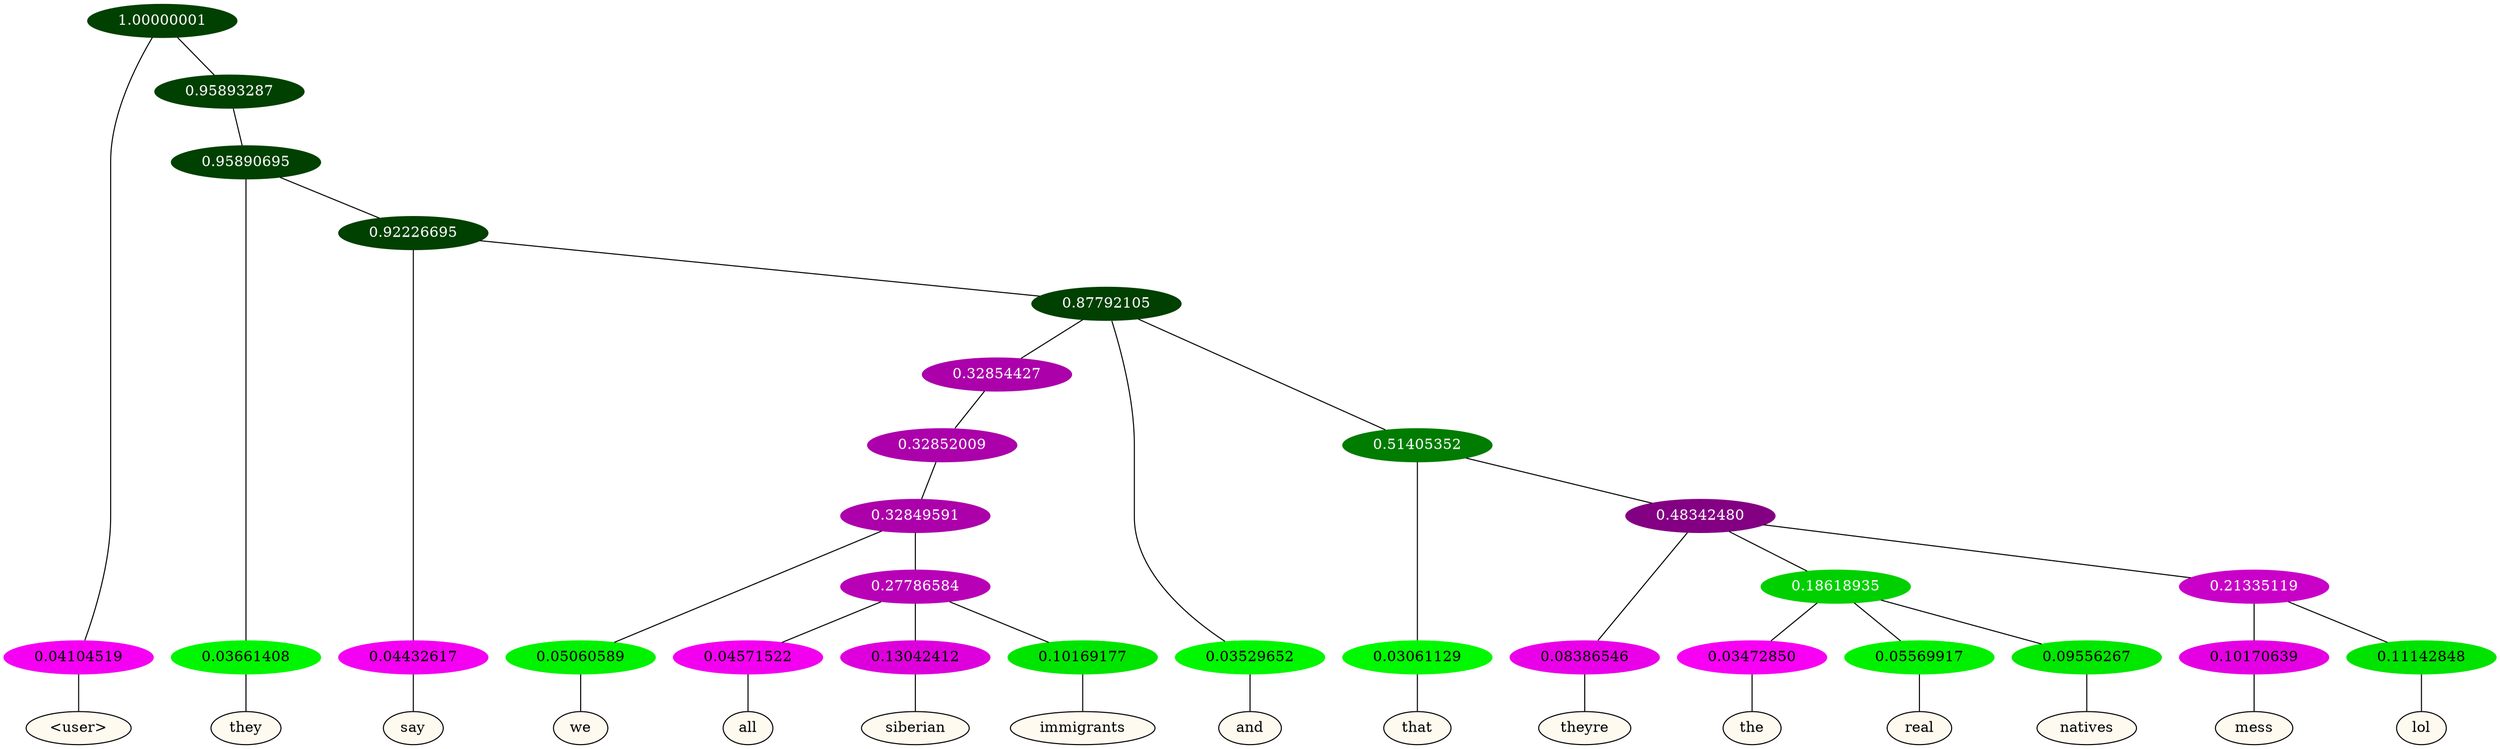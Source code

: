 graph {
	node [format=png height=0.15 nodesep=0.001 ordering=out overlap=prism overlap_scaling=0.01 ranksep=0.001 ratio=0.2 style=filled width=0.15]
	{
		rank=same
		a_w_1 [label="\<user\>" color=black fillcolor=floralwhite style="filled,solid"]
		a_w_4 [label=they color=black fillcolor=floralwhite style="filled,solid"]
		a_w_6 [label=say color=black fillcolor=floralwhite style="filled,solid"]
		a_w_18 [label=we color=black fillcolor=floralwhite style="filled,solid"]
		a_w_25 [label=all color=black fillcolor=floralwhite style="filled,solid"]
		a_w_26 [label=siberian color=black fillcolor=floralwhite style="filled,solid"]
		a_w_27 [label=immigrants color=black fillcolor=floralwhite style="filled,solid"]
		a_w_9 [label=and color=black fillcolor=floralwhite style="filled,solid"]
		a_w_12 [label=that color=black fillcolor=floralwhite style="filled,solid"]
		a_w_15 [label=theyre color=black fillcolor=floralwhite style="filled,solid"]
		a_w_20 [label=the color=black fillcolor=floralwhite style="filled,solid"]
		a_w_21 [label=real color=black fillcolor=floralwhite style="filled,solid"]
		a_w_22 [label=natives color=black fillcolor=floralwhite style="filled,solid"]
		a_w_23 [label=mess color=black fillcolor=floralwhite style="filled,solid"]
		a_w_24 [label=lol color=black fillcolor=floralwhite style="filled,solid"]
	}
	a_n_1 -- a_w_1
	a_n_4 -- a_w_4
	a_n_6 -- a_w_6
	a_n_18 -- a_w_18
	a_n_25 -- a_w_25
	a_n_26 -- a_w_26
	a_n_27 -- a_w_27
	a_n_9 -- a_w_9
	a_n_12 -- a_w_12
	a_n_15 -- a_w_15
	a_n_20 -- a_w_20
	a_n_21 -- a_w_21
	a_n_22 -- a_w_22
	a_n_23 -- a_w_23
	a_n_24 -- a_w_24
	{
		rank=same
		a_n_1 [label=0.04104519 color="0.835 1.000 0.959" fontcolor=black]
		a_n_4 [label=0.03661408 color="0.334 1.000 0.963" fontcolor=black]
		a_n_6 [label=0.04432617 color="0.835 1.000 0.956" fontcolor=black]
		a_n_18 [label=0.05060589 color="0.334 1.000 0.949" fontcolor=black]
		a_n_25 [label=0.04571522 color="0.835 1.000 0.954" fontcolor=black]
		a_n_26 [label=0.13042412 color="0.835 1.000 0.870" fontcolor=black]
		a_n_27 [label=0.10169177 color="0.334 1.000 0.898" fontcolor=black]
		a_n_9 [label=0.03529652 color="0.334 1.000 0.965" fontcolor=black]
		a_n_12 [label=0.03061129 color="0.334 1.000 0.969" fontcolor=black]
		a_n_15 [label=0.08386546 color="0.835 1.000 0.916" fontcolor=black]
		a_n_20 [label=0.03472850 color="0.835 1.000 0.965" fontcolor=black]
		a_n_21 [label=0.05569917 color="0.334 1.000 0.944" fontcolor=black]
		a_n_22 [label=0.09556267 color="0.334 1.000 0.904" fontcolor=black]
		a_n_23 [label=0.10170639 color="0.835 1.000 0.898" fontcolor=black]
		a_n_24 [label=0.11142848 color="0.334 1.000 0.889" fontcolor=black]
	}
	a_n_0 [label=1.00000001 color="0.334 1.000 0.250" fontcolor=grey99]
	a_n_0 -- a_n_1
	a_n_2 [label=0.95893287 color="0.334 1.000 0.250" fontcolor=grey99]
	a_n_0 -- a_n_2
	a_n_3 [label=0.95890695 color="0.334 1.000 0.250" fontcolor=grey99]
	a_n_2 -- a_n_3
	a_n_3 -- a_n_4
	a_n_5 [label=0.92226695 color="0.334 1.000 0.250" fontcolor=grey99]
	a_n_3 -- a_n_5
	a_n_5 -- a_n_6
	a_n_7 [label=0.87792105 color="0.334 1.000 0.250" fontcolor=grey99]
	a_n_5 -- a_n_7
	a_n_8 [label=0.32854427 color="0.835 1.000 0.671" fontcolor=grey99]
	a_n_7 -- a_n_8
	a_n_7 -- a_n_9
	a_n_10 [label=0.51405352 color="0.334 1.000 0.486" fontcolor=grey99]
	a_n_7 -- a_n_10
	a_n_11 [label=0.32852009 color="0.835 1.000 0.671" fontcolor=grey99]
	a_n_8 -- a_n_11
	a_n_10 -- a_n_12
	a_n_13 [label=0.48342480 color="0.835 1.000 0.517" fontcolor=grey99]
	a_n_10 -- a_n_13
	a_n_14 [label=0.32849591 color="0.835 1.000 0.672" fontcolor=grey99]
	a_n_11 -- a_n_14
	a_n_13 -- a_n_15
	a_n_16 [label=0.18618935 color="0.334 1.000 0.814" fontcolor=grey99]
	a_n_13 -- a_n_16
	a_n_17 [label=0.21335119 color="0.835 1.000 0.787" fontcolor=grey99]
	a_n_13 -- a_n_17
	a_n_14 -- a_n_18
	a_n_19 [label=0.27786584 color="0.835 1.000 0.722" fontcolor=grey99]
	a_n_14 -- a_n_19
	a_n_16 -- a_n_20
	a_n_16 -- a_n_21
	a_n_16 -- a_n_22
	a_n_17 -- a_n_23
	a_n_17 -- a_n_24
	a_n_19 -- a_n_25
	a_n_19 -- a_n_26
	a_n_19 -- a_n_27
}
